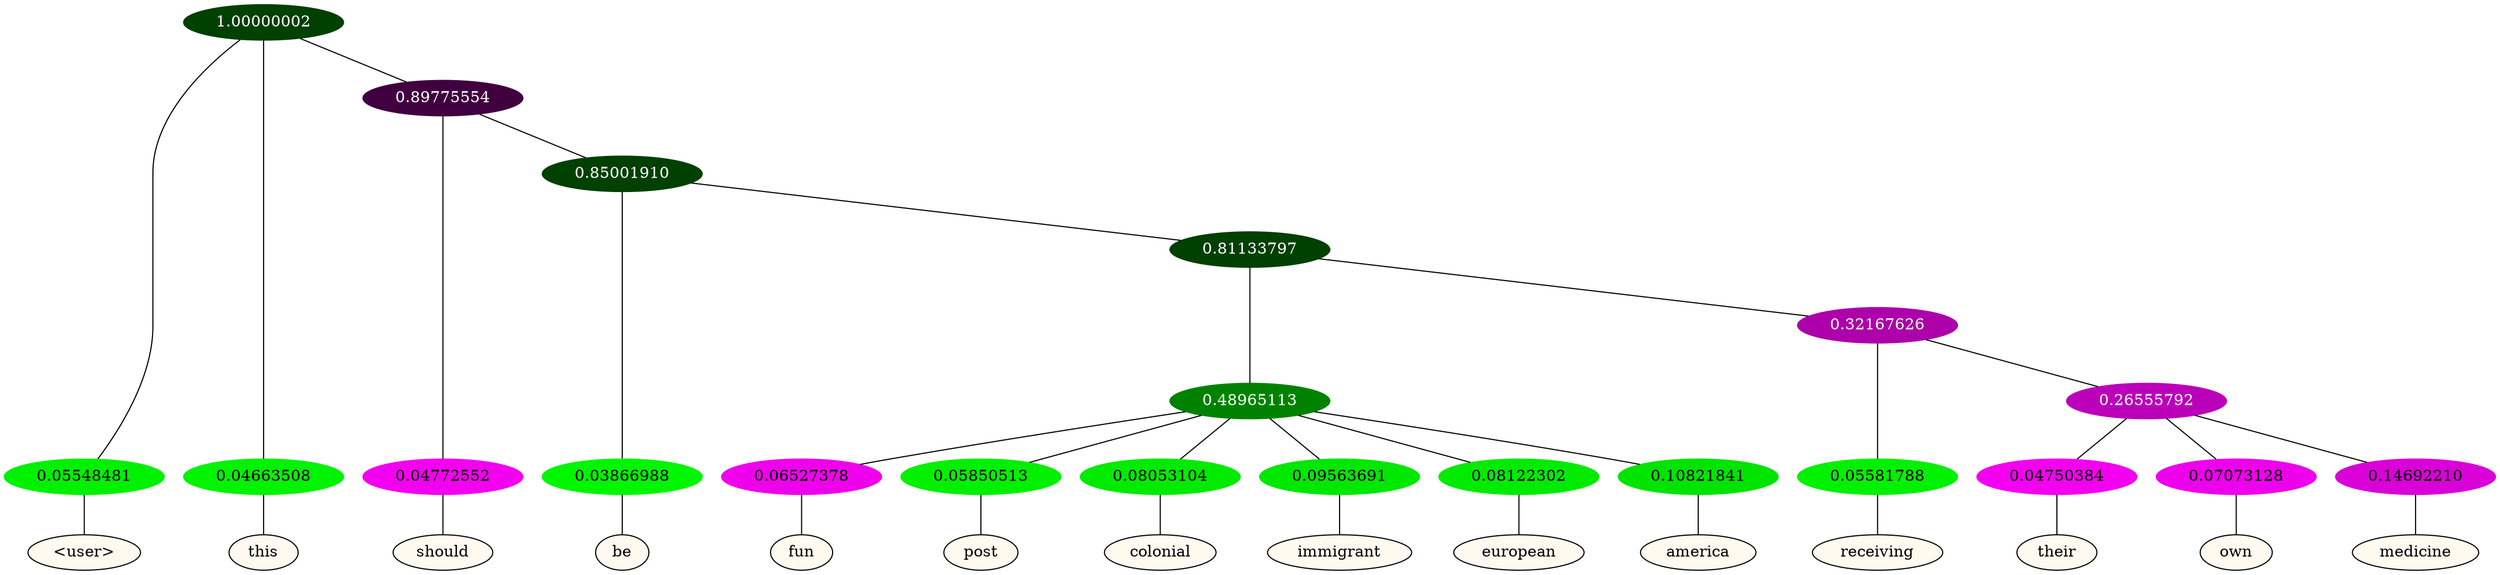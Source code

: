 graph {
	node [format=png height=0.15 nodesep=0.001 ordering=out overlap=prism overlap_scaling=0.01 ranksep=0.001 ratio=0.2 style=filled width=0.15]
	{
		rank=same
		a_w_1 [label="\<user\>" color=black fillcolor=floralwhite style="filled,solid"]
		a_w_2 [label=this color=black fillcolor=floralwhite style="filled,solid"]
		a_w_4 [label=should color=black fillcolor=floralwhite style="filled,solid"]
		a_w_6 [label=be color=black fillcolor=floralwhite style="filled,solid"]
		a_w_10 [label=fun color=black fillcolor=floralwhite style="filled,solid"]
		a_w_11 [label=post color=black fillcolor=floralwhite style="filled,solid"]
		a_w_12 [label=colonial color=black fillcolor=floralwhite style="filled,solid"]
		a_w_13 [label=immigrant color=black fillcolor=floralwhite style="filled,solid"]
		a_w_14 [label=european color=black fillcolor=floralwhite style="filled,solid"]
		a_w_15 [label=america color=black fillcolor=floralwhite style="filled,solid"]
		a_w_16 [label=receiving color=black fillcolor=floralwhite style="filled,solid"]
		a_w_18 [label=their color=black fillcolor=floralwhite style="filled,solid"]
		a_w_19 [label=own color=black fillcolor=floralwhite style="filled,solid"]
		a_w_20 [label=medicine color=black fillcolor=floralwhite style="filled,solid"]
	}
	a_n_1 -- a_w_1
	a_n_2 -- a_w_2
	a_n_4 -- a_w_4
	a_n_6 -- a_w_6
	a_n_10 -- a_w_10
	a_n_11 -- a_w_11
	a_n_12 -- a_w_12
	a_n_13 -- a_w_13
	a_n_14 -- a_w_14
	a_n_15 -- a_w_15
	a_n_16 -- a_w_16
	a_n_18 -- a_w_18
	a_n_19 -- a_w_19
	a_n_20 -- a_w_20
	{
		rank=same
		a_n_1 [label=0.05548481 color="0.334 1.000 0.945" fontcolor=black]
		a_n_2 [label=0.04663508 color="0.334 1.000 0.953" fontcolor=black]
		a_n_4 [label=0.04772552 color="0.835 1.000 0.952" fontcolor=black]
		a_n_6 [label=0.03866988 color="0.334 1.000 0.961" fontcolor=black]
		a_n_10 [label=0.06527378 color="0.835 1.000 0.935" fontcolor=black]
		a_n_11 [label=0.05850513 color="0.334 1.000 0.941" fontcolor=black]
		a_n_12 [label=0.08053104 color="0.334 1.000 0.919" fontcolor=black]
		a_n_13 [label=0.09563691 color="0.334 1.000 0.904" fontcolor=black]
		a_n_14 [label=0.08122302 color="0.334 1.000 0.919" fontcolor=black]
		a_n_15 [label=0.10821841 color="0.334 1.000 0.892" fontcolor=black]
		a_n_16 [label=0.05581788 color="0.334 1.000 0.944" fontcolor=black]
		a_n_18 [label=0.04750384 color="0.835 1.000 0.952" fontcolor=black]
		a_n_19 [label=0.07073128 color="0.835 1.000 0.929" fontcolor=black]
		a_n_20 [label=0.14692210 color="0.835 1.000 0.853" fontcolor=black]
	}
	a_n_0 [label=1.00000002 color="0.334 1.000 0.250" fontcolor=grey99]
	a_n_0 -- a_n_1
	a_n_0 -- a_n_2
	a_n_3 [label=0.89775554 color="0.835 1.000 0.250" fontcolor=grey99]
	a_n_0 -- a_n_3
	a_n_3 -- a_n_4
	a_n_5 [label=0.85001910 color="0.334 1.000 0.250" fontcolor=grey99]
	a_n_3 -- a_n_5
	a_n_5 -- a_n_6
	a_n_7 [label=0.81133797 color="0.334 1.000 0.250" fontcolor=grey99]
	a_n_5 -- a_n_7
	a_n_8 [label=0.48965113 color="0.334 1.000 0.510" fontcolor=grey99]
	a_n_7 -- a_n_8
	a_n_9 [label=0.32167626 color="0.835 1.000 0.678" fontcolor=grey99]
	a_n_7 -- a_n_9
	a_n_8 -- a_n_10
	a_n_8 -- a_n_11
	a_n_8 -- a_n_12
	a_n_8 -- a_n_13
	a_n_8 -- a_n_14
	a_n_8 -- a_n_15
	a_n_9 -- a_n_16
	a_n_17 [label=0.26555792 color="0.835 1.000 0.734" fontcolor=grey99]
	a_n_9 -- a_n_17
	a_n_17 -- a_n_18
	a_n_17 -- a_n_19
	a_n_17 -- a_n_20
}
